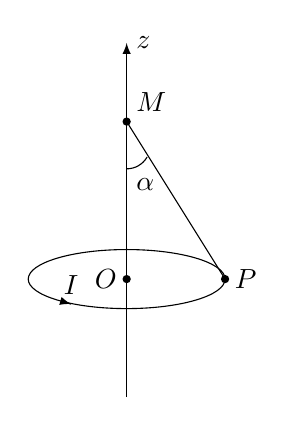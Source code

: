 \begin{tikzpicture}[
  >=latex, %
  mark coordinate/.style={inner sep=0pt,outer sep=0pt,minimum size=3pt,
    fill=black,circle}]
  \sf
  % Colors
  \definecolor{red}{RGB}{221,42,43}
  \definecolor{green}{RGB}{132,184,24}
  \definecolor{blue}{RGB}{0,51,153}
  \definecolor{orange}{RGB}{192,128,64}
  \definecolor{gray}{RGB}{107,108,110}

  \begin{scope}[rotate=90]
  \draw[->] (-1.5,0) -- (3,0) node[right]{$z$};
  \draw (0,0) node[mark coordinate] {} node[left]{$O$};

  \begin{scope}[xscale=.3]
    \draw (0,0) circle (1.25cm);
    \draw[->, xshift=-0.35cm] (-0.707,0.707) -- node[above] {$I$}(-0.708,0.706);
  \end{scope}

  \draw (2.0,0) node[mark coordinate] {} node[above right]{$M$};
  \draw (0,-1.25) node[mark coordinate] {} node[right]{$P$} -- (2,0);
  \draw (1.4,0) node[below right]{$\alpha$} arc (180:240:0.3);
  \end{scope}
\end{tikzpicture}

%% Configure (x)emacs for this file ...
%% Local Variables:
%% mode: latex
%% End:
